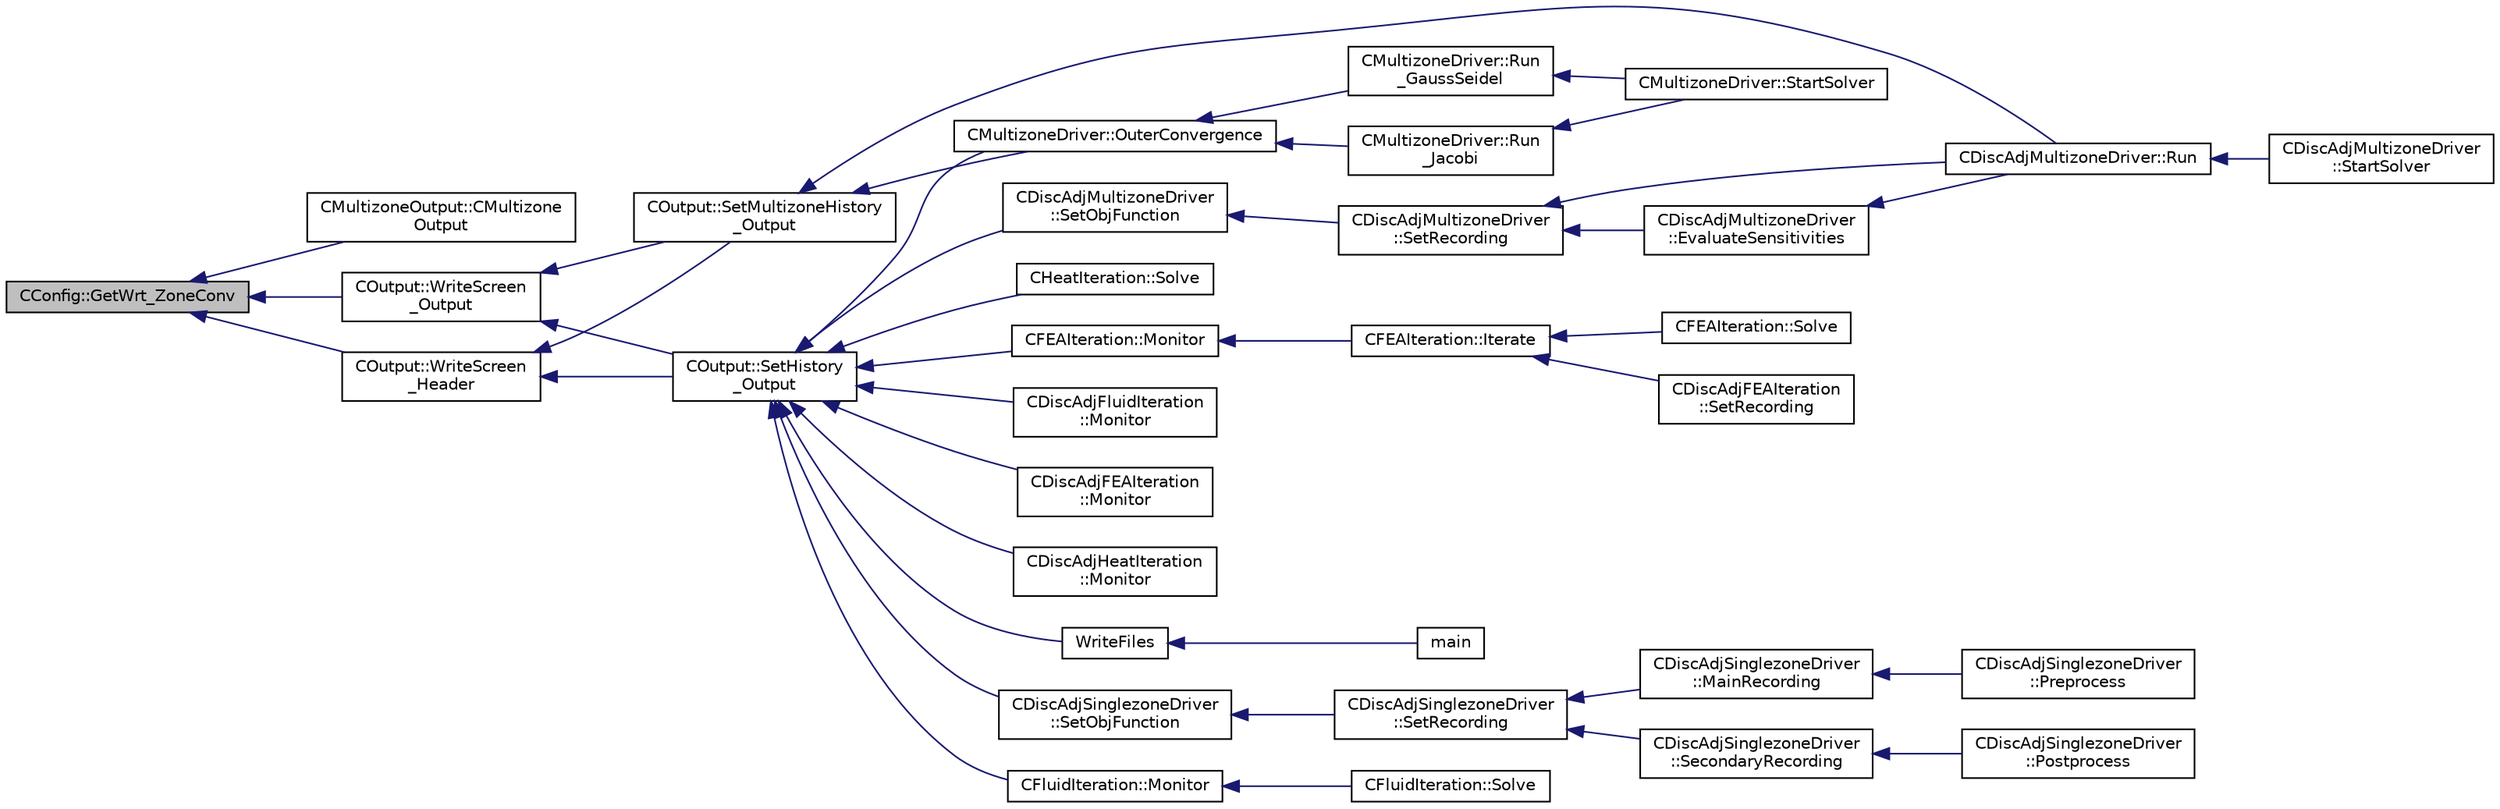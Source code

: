 digraph "CConfig::GetWrt_ZoneConv"
{
  edge [fontname="Helvetica",fontsize="10",labelfontname="Helvetica",labelfontsize="10"];
  node [fontname="Helvetica",fontsize="10",shape=record];
  rankdir="LR";
  Node13926 [label="CConfig::GetWrt_ZoneConv",height=0.2,width=0.4,color="black", fillcolor="grey75", style="filled", fontcolor="black"];
  Node13926 -> Node13927 [dir="back",color="midnightblue",fontsize="10",style="solid",fontname="Helvetica"];
  Node13927 [label="CMultizoneOutput::CMultizone\lOutput",height=0.2,width=0.4,color="black", fillcolor="white", style="filled",URL="$class_c_multizone_output.html#a7100cd9a661c73bd1d2f895485da5783",tooltip="Constructor of the class. "];
  Node13926 -> Node13928 [dir="back",color="midnightblue",fontsize="10",style="solid",fontname="Helvetica"];
  Node13928 [label="COutput::WriteScreen\l_Header",height=0.2,width=0.4,color="black", fillcolor="white", style="filled",URL="$class_c_output.html#a7a41d80c37c65203f4397e24676dd76b",tooltip="Determines if the screen header should be written. "];
  Node13928 -> Node13929 [dir="back",color="midnightblue",fontsize="10",style="solid",fontname="Helvetica"];
  Node13929 [label="COutput::SetHistory\l_Output",height=0.2,width=0.4,color="black", fillcolor="white", style="filled",URL="$class_c_output.html#acf84143df1a158647605c980ecae2d7c",tooltip="Collects history data from the solvers, monitors the convergence and writes to screen and history fil..."];
  Node13929 -> Node13930 [dir="back",color="midnightblue",fontsize="10",style="solid",fontname="Helvetica"];
  Node13930 [label="CDiscAdjMultizoneDriver\l::SetObjFunction",height=0.2,width=0.4,color="black", fillcolor="white", style="filled",URL="$class_c_disc_adj_multizone_driver.html#afda203e78a0e4cfde8c3fbb02ef3fd3e",tooltip="Set the objective function. "];
  Node13930 -> Node13931 [dir="back",color="midnightblue",fontsize="10",style="solid",fontname="Helvetica"];
  Node13931 [label="CDiscAdjMultizoneDriver\l::SetRecording",height=0.2,width=0.4,color="black", fillcolor="white", style="filled",URL="$class_c_disc_adj_multizone_driver.html#a441f8669a04147aacab7df463e1dd021",tooltip="Record one iteration of the primal problem within each zone. "];
  Node13931 -> Node13932 [dir="back",color="midnightblue",fontsize="10",style="solid",fontname="Helvetica"];
  Node13932 [label="CDiscAdjMultizoneDriver::Run",height=0.2,width=0.4,color="black", fillcolor="white", style="filled",URL="$class_c_disc_adj_multizone_driver.html#af996aecdb6d20aa4fc81c9b67295abf5",tooltip="[Overload] Run an discrete adjoint update of all solvers within multiple zones. "];
  Node13932 -> Node13933 [dir="back",color="midnightblue",fontsize="10",style="solid",fontname="Helvetica"];
  Node13933 [label="CDiscAdjMultizoneDriver\l::StartSolver",height=0.2,width=0.4,color="black", fillcolor="white", style="filled",URL="$class_c_disc_adj_multizone_driver.html#a75de0a1a482ceeed4301a384f1515092",tooltip="[Overload] Launch the computation for discrete adjoint multizone problems. "];
  Node13931 -> Node13934 [dir="back",color="midnightblue",fontsize="10",style="solid",fontname="Helvetica"];
  Node13934 [label="CDiscAdjMultizoneDriver\l::EvaluateSensitivities",height=0.2,width=0.4,color="black", fillcolor="white", style="filled",URL="$class_c_disc_adj_multizone_driver.html#ac2789097629674cfb7d4de64954024df",tooltip="Evaluate sensitivites for the current adjoint solution and output files. "];
  Node13934 -> Node13932 [dir="back",color="midnightblue",fontsize="10",style="solid",fontname="Helvetica"];
  Node13929 -> Node13935 [dir="back",color="midnightblue",fontsize="10",style="solid",fontname="Helvetica"];
  Node13935 [label="CDiscAdjSinglezoneDriver\l::SetObjFunction",height=0.2,width=0.4,color="black", fillcolor="white", style="filled",URL="$class_c_disc_adj_singlezone_driver.html#aea0513ac808106c6a92be610b3b17a6a",tooltip="Set the objective function. "];
  Node13935 -> Node13936 [dir="back",color="midnightblue",fontsize="10",style="solid",fontname="Helvetica"];
  Node13936 [label="CDiscAdjSinglezoneDriver\l::SetRecording",height=0.2,width=0.4,color="black", fillcolor="white", style="filled",URL="$class_c_disc_adj_singlezone_driver.html#a7e519f0f189a3a102b0630edaaa9d233",tooltip="Record one iteration of a flow iteration in within multiple zones. "];
  Node13936 -> Node13937 [dir="back",color="midnightblue",fontsize="10",style="solid",fontname="Helvetica"];
  Node13937 [label="CDiscAdjSinglezoneDriver\l::MainRecording",height=0.2,width=0.4,color="black", fillcolor="white", style="filled",URL="$class_c_disc_adj_singlezone_driver.html#af4087bc4859a336b67555336d8f28aaf",tooltip="Record the main computational path. "];
  Node13937 -> Node13938 [dir="back",color="midnightblue",fontsize="10",style="solid",fontname="Helvetica"];
  Node13938 [label="CDiscAdjSinglezoneDriver\l::Preprocess",height=0.2,width=0.4,color="black", fillcolor="white", style="filled",URL="$class_c_disc_adj_singlezone_driver.html#a2d0785572312526d0bd695a14dd405f2",tooltip="Preprocess the single-zone iteration. "];
  Node13936 -> Node13939 [dir="back",color="midnightblue",fontsize="10",style="solid",fontname="Helvetica"];
  Node13939 [label="CDiscAdjSinglezoneDriver\l::SecondaryRecording",height=0.2,width=0.4,color="black", fillcolor="white", style="filled",URL="$class_c_disc_adj_singlezone_driver.html#ad328a74dd89ed2e335b22c4bf2b53cb0",tooltip="Record the secondary computational path. "];
  Node13939 -> Node13940 [dir="back",color="midnightblue",fontsize="10",style="solid",fontname="Helvetica"];
  Node13940 [label="CDiscAdjSinglezoneDriver\l::Postprocess",height=0.2,width=0.4,color="black", fillcolor="white", style="filled",URL="$class_c_disc_adj_singlezone_driver.html#af0ac923c07d86674b252c28df9a115da",tooltip="Postprocess the adjoint iteration for ZONE_0. "];
  Node13929 -> Node13941 [dir="back",color="midnightblue",fontsize="10",style="solid",fontname="Helvetica"];
  Node13941 [label="CMultizoneDriver::OuterConvergence",height=0.2,width=0.4,color="black", fillcolor="white", style="filled",URL="$class_c_multizone_driver.html#ae72bb40195e4066bc4be4adfb0df29e9",tooltip="Check the convergence at the outer level. "];
  Node13941 -> Node13942 [dir="back",color="midnightblue",fontsize="10",style="solid",fontname="Helvetica"];
  Node13942 [label="CMultizoneDriver::Run\l_GaussSeidel",height=0.2,width=0.4,color="black", fillcolor="white", style="filled",URL="$class_c_multizone_driver.html#a8036223cdbe0c0d4552f17f6bad9189b",tooltip="Run a Block Gauss-Seidel iteration in all physical zones. "];
  Node13942 -> Node13943 [dir="back",color="midnightblue",fontsize="10",style="solid",fontname="Helvetica"];
  Node13943 [label="CMultizoneDriver::StartSolver",height=0.2,width=0.4,color="black", fillcolor="white", style="filled",URL="$class_c_multizone_driver.html#a03cfc000c383ef0d86d34e1c6aef5ff3",tooltip="[Overload] Launch the computation for multizone problems. "];
  Node13941 -> Node13944 [dir="back",color="midnightblue",fontsize="10",style="solid",fontname="Helvetica"];
  Node13944 [label="CMultizoneDriver::Run\l_Jacobi",height=0.2,width=0.4,color="black", fillcolor="white", style="filled",URL="$class_c_multizone_driver.html#a1bf2824daac5a10e8fb7387676eee338",tooltip="Run a Block-Jacobi iteration in all physical zones. "];
  Node13944 -> Node13943 [dir="back",color="midnightblue",fontsize="10",style="solid",fontname="Helvetica"];
  Node13929 -> Node13945 [dir="back",color="midnightblue",fontsize="10",style="solid",fontname="Helvetica"];
  Node13945 [label="CFluidIteration::Monitor",height=0.2,width=0.4,color="black", fillcolor="white", style="filled",URL="$class_c_fluid_iteration.html#a563192d869a4e82151c0bf6781b4890d",tooltip="Monitors the convergence and other metrics for the fluid system. "];
  Node13945 -> Node13946 [dir="back",color="midnightblue",fontsize="10",style="solid",fontname="Helvetica"];
  Node13946 [label="CFluidIteration::Solve",height=0.2,width=0.4,color="black", fillcolor="white", style="filled",URL="$class_c_fluid_iteration.html#ae22cd342c9c9d2ea5ac3f5103394ff80",tooltip="Iterate the fluid system for a number of Inner_Iter iterations. "];
  Node13929 -> Node13947 [dir="back",color="midnightblue",fontsize="10",style="solid",fontname="Helvetica"];
  Node13947 [label="CHeatIteration::Solve",height=0.2,width=0.4,color="black", fillcolor="white", style="filled",URL="$class_c_heat_iteration.html#ac9bc702cd04ec181d142db04b176e3b1",tooltip="Perform a single iteration of the wave system. "];
  Node13929 -> Node13948 [dir="back",color="midnightblue",fontsize="10",style="solid",fontname="Helvetica"];
  Node13948 [label="CFEAIteration::Monitor",height=0.2,width=0.4,color="black", fillcolor="white", style="filled",URL="$class_c_f_e_a_iteration.html#a7516ed7e4948785514ba831232614f4d",tooltip="Monitors the convergence and other metrics for the FEM system. "];
  Node13948 -> Node13949 [dir="back",color="midnightblue",fontsize="10",style="solid",fontname="Helvetica"];
  Node13949 [label="CFEAIteration::Iterate",height=0.2,width=0.4,color="black", fillcolor="white", style="filled",URL="$class_c_f_e_a_iteration.html#af34a9ca7d54a7b4c31ad4fb1a487a158",tooltip="Perform a single iteration for structural analysis using the Finite Element Method. "];
  Node13949 -> Node13950 [dir="back",color="midnightblue",fontsize="10",style="solid",fontname="Helvetica"];
  Node13950 [label="CFEAIteration::Solve",height=0.2,width=0.4,color="black", fillcolor="white", style="filled",URL="$class_c_f_e_a_iteration.html#a93300b80aae492f8f966c16652e83e08",tooltip="Iterate the structural system for a number of Inner_Iter iterations. "];
  Node13949 -> Node13951 [dir="back",color="midnightblue",fontsize="10",style="solid",fontname="Helvetica"];
  Node13951 [label="CDiscAdjFEAIteration\l::SetRecording",height=0.2,width=0.4,color="black", fillcolor="white", style="filled",URL="$class_c_disc_adj_f_e_a_iteration.html#ad5f0dcb01d13560ce5245301646dc3bd",tooltip="Record a single iteration of the direct FEM system. "];
  Node13929 -> Node13952 [dir="back",color="midnightblue",fontsize="10",style="solid",fontname="Helvetica"];
  Node13952 [label="CDiscAdjFluidIteration\l::Monitor",height=0.2,width=0.4,color="black", fillcolor="white", style="filled",URL="$class_c_disc_adj_fluid_iteration.html#a14cf7549b8fe39e06b8e9dfc8428a312",tooltip="Monitors the convergence and other metrics for the discrete adjoint fluid system. ..."];
  Node13929 -> Node13953 [dir="back",color="midnightblue",fontsize="10",style="solid",fontname="Helvetica"];
  Node13953 [label="CDiscAdjFEAIteration\l::Monitor",height=0.2,width=0.4,color="black", fillcolor="white", style="filled",URL="$class_c_disc_adj_f_e_a_iteration.html#a03edd3ebdc8edac7c0507c8572621f64",tooltip="Monitors the convergence and other metrics for the discrete adjoint mean flow system. "];
  Node13929 -> Node13954 [dir="back",color="midnightblue",fontsize="10",style="solid",fontname="Helvetica"];
  Node13954 [label="CDiscAdjHeatIteration\l::Monitor",height=0.2,width=0.4,color="black", fillcolor="white", style="filled",URL="$class_c_disc_adj_heat_iteration.html#a01381d44508f208bcb608bdf2d4db022",tooltip="Monitors the convergence and other metrics for the discrete adjoint fluid system. ..."];
  Node13929 -> Node13955 [dir="back",color="midnightblue",fontsize="10",style="solid",fontname="Helvetica"];
  Node13955 [label="WriteFiles",height=0.2,width=0.4,color="black", fillcolor="white", style="filled",URL="$_s_u2___s_o_l_8cpp.html#a43305e0af849b318ce139ccf6a164626"];
  Node13955 -> Node13956 [dir="back",color="midnightblue",fontsize="10",style="solid",fontname="Helvetica"];
  Node13956 [label="main",height=0.2,width=0.4,color="black", fillcolor="white", style="filled",URL="$_s_u2___s_o_l_8cpp.html#a0ddf1224851353fc92bfbff6f499fa97"];
  Node13928 -> Node13957 [dir="back",color="midnightblue",fontsize="10",style="solid",fontname="Helvetica"];
  Node13957 [label="COutput::SetMultizoneHistory\l_Output",height=0.2,width=0.4,color="black", fillcolor="white", style="filled",URL="$class_c_output.html#a15b0776bd2ed68b43e3c0bd3b9b56490"];
  Node13957 -> Node13932 [dir="back",color="midnightblue",fontsize="10",style="solid",fontname="Helvetica"];
  Node13957 -> Node13941 [dir="back",color="midnightblue",fontsize="10",style="solid",fontname="Helvetica"];
  Node13926 -> Node13958 [dir="back",color="midnightblue",fontsize="10",style="solid",fontname="Helvetica"];
  Node13958 [label="COutput::WriteScreen\l_Output",height=0.2,width=0.4,color="black", fillcolor="white", style="filled",URL="$class_c_output.html#a2de14e1074b0d1ed1a51b6e50edcca4b",tooltip="Determines if the screen header should be written. "];
  Node13958 -> Node13929 [dir="back",color="midnightblue",fontsize="10",style="solid",fontname="Helvetica"];
  Node13958 -> Node13957 [dir="back",color="midnightblue",fontsize="10",style="solid",fontname="Helvetica"];
}
